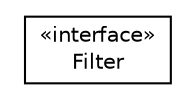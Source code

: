 #!/usr/local/bin/dot
#
# Class diagram 
# Generated by UMLGraph version R5_6-24-gf6e263 (http://www.umlgraph.org/)
#

digraph G {
	edge [fontname="Helvetica",fontsize=10,labelfontname="Helvetica",labelfontsize=10];
	node [fontname="Helvetica",fontsize=10,shape=plaintext];
	nodesep=0.25;
	ranksep=0.5;
	// ch.ethz.iks.slp.impl.filter.Filter
	c1270 [label=<<table title="ch.ethz.iks.slp.impl.filter.Filter" border="0" cellborder="1" cellspacing="0" cellpadding="2" port="p" href="./Filter.html">
		<tr><td><table border="0" cellspacing="0" cellpadding="1">
<tr><td align="center" balign="center"> &#171;interface&#187; </td></tr>
<tr><td align="center" balign="center"> Filter </td></tr>
		</table></td></tr>
		</table>>, URL="./Filter.html", fontname="Helvetica", fontcolor="black", fontsize=10.0];
}

